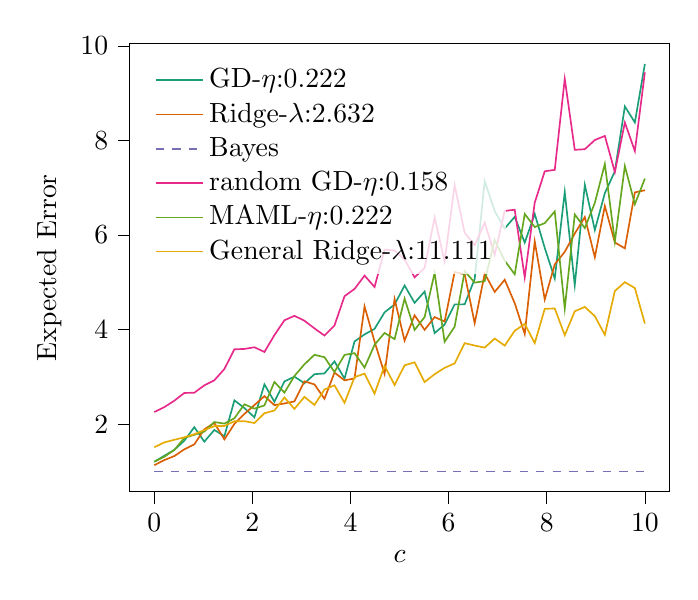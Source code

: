 % This file was created with tikzplotlib v0.10.1.
\begin{tikzpicture}

\definecolor{chocolate217952}{RGB}{217,95,2}
\definecolor{darkcyan27158119}{RGB}{27,158,119}
\definecolor{darkgray176}{RGB}{176,176,176}
\definecolor{deeppink23141138}{RGB}{231,41,138}
\definecolor{lightslategray117112179}{RGB}{117,112,179}
\definecolor{olivedrab10216630}{RGB}{102,166,30}
\definecolor{orange2301712}{RGB}{230,171,2}

\begin{axis}[
legend cell align={left},
legend style={
  fill opacity=0.8,
  draw opacity=1,
  text opacity=1,
  at={(0.03,0.97)},
  anchor=north west,
  draw=none
},
tick align=outside,
tick pos=left,
x grid style={darkgray176},
xlabel={\(\displaystyle c\)},
xmin=-0.5, xmax=10.5,
xtick style={color=black},
y grid style={darkgray176},
ylabel={Expected Error},
ymin=0.569, ymax=10.047,
ytick style={color=black}
]
\addplot [semithick, darkcyan27158119]
table {%
0 1.206
0.204 1.333
0.408 1.458
0.612 1.653
0.816 1.938
1.02 1.632
1.224 1.88
1.429 1.746
1.633 2.505
1.837 2.342
2.041 2.146
2.245 2.843
2.449 2.475
2.653 2.905
2.857 3.006
3.061 2.866
3.265 3.058
3.469 3.074
3.673 3.329
3.878 2.965
4.082 3.751
4.286 3.899
4.49 4.016
4.694 4.366
4.898 4.531
5.102 4.933
5.306 4.566
5.51 4.805
5.714 3.927
5.918 4.107
6.122 4.534
6.327 4.535
6.531 5.071
6.735 7.139
6.939 6.503
7.143 6.139
7.347 6.385
7.551 5.839
7.755 6.446
7.959 5.727
8.163 5.08
8.367 6.912
8.571 4.94
8.776 7.06
8.98 6.105
9.184 6.885
9.388 7.346
9.592 8.718
9.796 8.38
10 9.616
};
\addlegendentry{GD-$\eta$:0.222}
\addplot [semithick, chocolate217952]
table {%
0 1.134
0.204 1.242
0.408 1.327
0.612 1.469
0.816 1.576
1.02 1.893
1.224 2.027
1.429 1.68
1.633 2.008
1.837 2.219
2.041 2.405
2.245 2.594
2.449 2.403
2.653 2.439
2.857 2.482
3.061 2.907
3.265 2.842
3.469 2.538
3.673 3.092
3.878 2.927
4.082 2.969
4.286 4.491
4.49 3.748
4.694 3.064
4.898 4.648
5.102 3.767
5.306 4.303
5.51 3.995
5.714 4.266
5.918 4.172
6.122 5.216
6.327 5.171
6.531 4.135
6.735 5.184
6.939 4.797
7.143 5.055
7.347 4.559
7.551 3.908
7.755 5.864
7.959 4.637
8.163 5.38
8.367 5.645
8.571 6.031
8.776 6.38
8.98 5.531
9.184 6.614
9.388 5.842
9.592 5.718
9.796 6.901
10 6.946
};
\addlegendentry{Ridge-$\lambda$:2.632}
\addplot [semithick, lightslategray117112179, dashed]
table {%
0 1.0
0.204 1.0
0.408 1.0
0.612 1.0
0.816 1.0
1.02 1.0
1.224 1.0
1.429 1.0
1.633 1.0
1.837 1.0
2.041 1.0
2.245 1.0
2.449 1.0
2.653 1.0
2.857 1.0
3.061 1.0
3.265 1.0
3.469 1.0
3.673 1.0
3.878 1.0
4.082 1.0
4.286 1.0
4.49 1.0
4.694 1.0
4.898 1.0
5.102 1.0
5.306 1.0
5.51 1.0
5.714 1.0
5.918 1.0
6.122 1.0
6.327 1.0
6.531 1.0
6.735 1.0
6.939 1.0
7.143 1.0
7.347 1.0
7.551 1.0
7.755 1.0
7.959 1.0
8.163 1.0
8.367 1.0
8.571 1.0
8.776 1.0
8.98 1.0
9.184 1.0
9.388 1.0
9.592 1.0
9.796 1.0
10 1.0
};
\addlegendentry{Bayes}
\addplot [semithick, deeppink23141138]
table {%
0 2.258
0.204 2.361
0.408 2.497
0.612 2.661
0.816 2.666
1.02 2.823
1.224 2.929
1.429 3.168
1.633 3.584
1.837 3.592
2.041 3.627
2.245 3.528
2.449 3.884
2.653 4.198
2.857 4.292
3.061 4.188
3.265 4.026
3.469 3.875
3.673 4.088
3.878 4.707
4.082 4.861
4.286 5.142
4.49 4.902
4.694 5.691
4.898 5.673
5.102 5.482
5.306 5.106
5.51 5.303
5.714 6.372
5.918 5.445
6.122 7.053
6.327 6.046
6.531 5.787
6.735 6.261
6.939 5.583
7.143 6.51
7.347 6.534
7.551 5.105
7.755 6.685
7.959 7.347
8.163 7.378
8.367 9.302
8.571 7.801
8.776 7.814
8.98 8.008
9.184 8.095
9.388 7.331
9.592 8.378
9.796 7.775
10 9.44
};
\addlegendentry{random GD-$\eta$:0.158}
\addplot [semithick, olivedrab10216630]
table {%
0 1.206
0.204 1.313
0.408 1.455
0.612 1.711
0.816 1.777
1.02 1.845
1.224 2.046
1.429 2.014
1.633 2.126
1.837 2.421
2.041 2.33
2.245 2.397
2.449 2.894
2.653 2.668
2.857 3.02
3.061 3.268
3.265 3.468
3.469 3.417
3.673 3.104
3.878 3.466
4.082 3.503
4.286 3.198
4.49 3.68
4.694 3.93
4.898 3.799
5.102 4.656
5.306 3.993
5.51 4.265
5.714 5.2
5.918 3.744
6.122 4.061
6.327 5.236
6.531 4.994
6.735 5.025
6.939 5.897
7.143 5.457
7.347 5.17
7.551 6.445
7.755 6.168
7.959 6.251
8.163 6.499
8.367 4.445
8.571 6.434
8.776 6.147
8.98 6.679
9.184 7.503
9.388 5.862
9.592 7.458
9.796 6.652
10 7.193
};
\addlegendentry{MAML-$\eta$:0.222}
\addplot [semithick, orange2301712]
table {%
0 1.513
0.204 1.616
0.408 1.671
0.612 1.724
0.816 1.789
1.02 1.877
1.224 1.961
1.429 1.963
1.633 2.063
1.837 2.065
2.041 2.026
2.245 2.232
2.449 2.291
2.653 2.566
2.857 2.324
3.061 2.579
3.265 2.408
3.469 2.735
3.673 2.823
3.878 2.453
4.082 2.995
4.286 3.07
4.49 2.648
4.694 3.236
4.898 2.829
5.102 3.246
5.306 3.309
5.51 2.891
5.714 3.058
5.918 3.192
6.122 3.286
6.327 3.714
6.531 3.663
6.735 3.62
6.939 3.811
7.143 3.662
7.347 3.976
7.551 4.121
7.755 3.715
7.959 4.44
8.163 4.447
8.367 3.883
8.571 4.388
8.776 4.48
8.98 4.285
9.184 3.89
9.388 4.817
9.592 5.003
9.796 4.879
10 4.129
};
\addlegendentry{General Ridge-$\lambda$:11.111}
\end{axis}

\end{tikzpicture}
